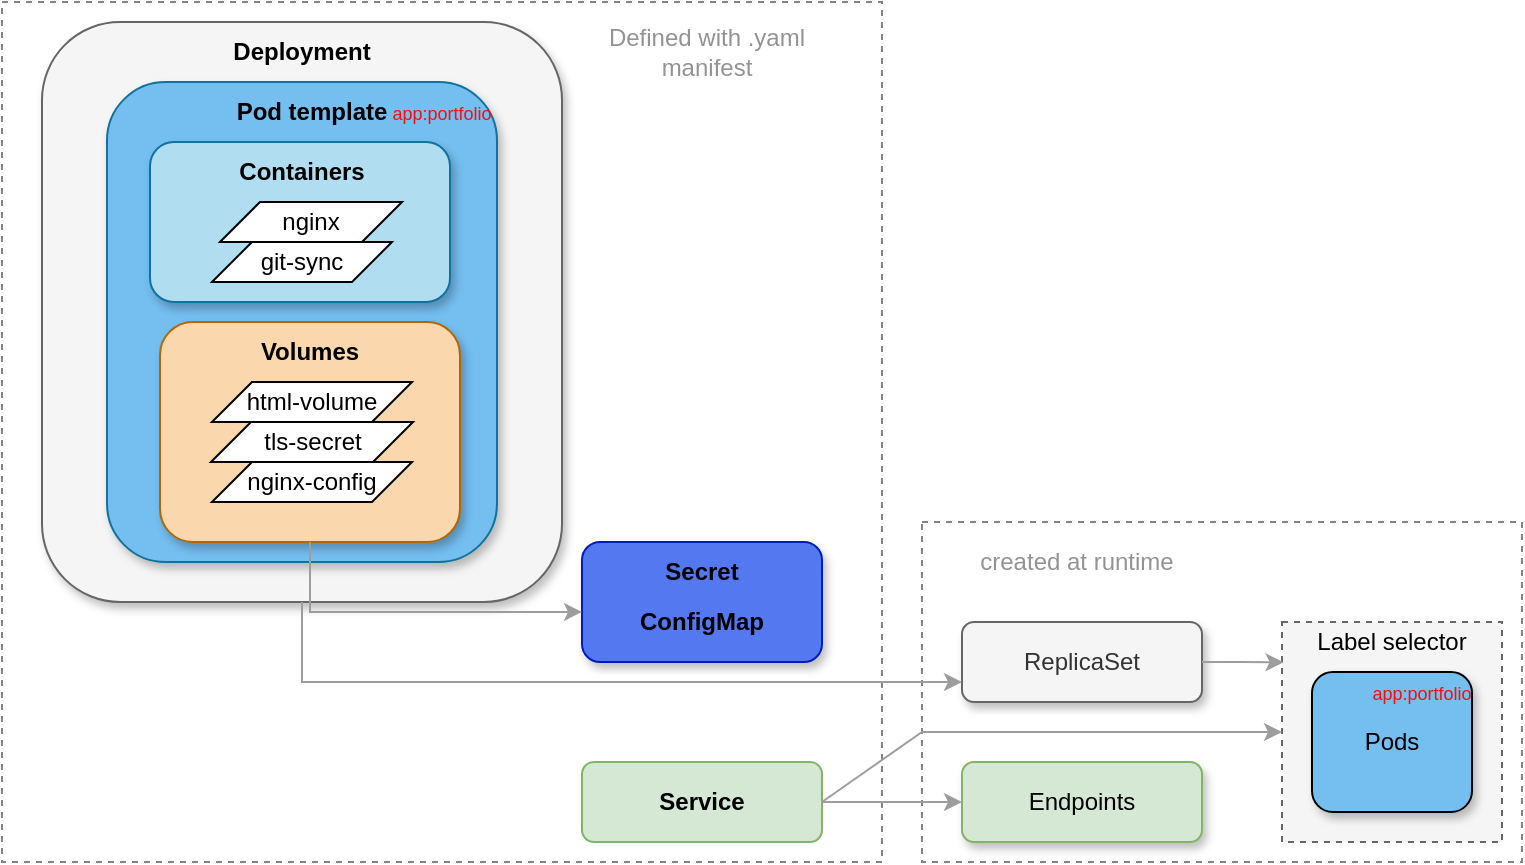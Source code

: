 <mxfile version="28.0.6">
  <diagram name="Pagina-1" id="LnBPzJFV1Yb2QJKZsH5P">
    <mxGraphModel dx="984" dy="547" grid="1" gridSize="10" guides="1" tooltips="1" connect="1" arrows="1" fold="1" page="1" pageScale="1" pageWidth="827" pageHeight="1169" math="0" shadow="0">
      <root>
        <mxCell id="0" />
        <mxCell id="1" parent="0" />
        <mxCell id="t_9FS-SwC9AlhfTxTmEV-24" value="" style="rounded=0;whiteSpace=wrap;html=1;dashed=1;strokeColor=#838383;" vertex="1" parent="1">
          <mxGeometry x="40" y="250" width="440" height="430" as="geometry" />
        </mxCell>
        <mxCell id="t_9FS-SwC9AlhfTxTmEV-1" value="" style="rounded=1;whiteSpace=wrap;html=1;fillColor=#f5f5f5;fontColor=#333333;strokeColor=#666666;shadow=1;" vertex="1" parent="1">
          <mxGeometry x="60" y="260" width="260" height="290" as="geometry" />
        </mxCell>
        <mxCell id="t_9FS-SwC9AlhfTxTmEV-2" value="&lt;b&gt;Deployment&lt;/b&gt;" style="text;html=1;align=center;verticalAlign=middle;whiteSpace=wrap;rounded=0;" vertex="1" parent="1">
          <mxGeometry x="145" y="260" width="90" height="30" as="geometry" />
        </mxCell>
        <mxCell id="t_9FS-SwC9AlhfTxTmEV-3" value="" style="rounded=1;whiteSpace=wrap;html=1;fillColor=#74BEF0;strokeColor=#10739e;shadow=1;" vertex="1" parent="1">
          <mxGeometry x="92.5" y="290" width="195" height="240" as="geometry" />
        </mxCell>
        <mxCell id="t_9FS-SwC9AlhfTxTmEV-4" value="&lt;b&gt;Pod template&lt;/b&gt;" style="text;html=1;align=center;verticalAlign=middle;whiteSpace=wrap;rounded=0;" vertex="1" parent="1">
          <mxGeometry x="149.5" y="290" width="90" height="30" as="geometry" />
        </mxCell>
        <mxCell id="t_9FS-SwC9AlhfTxTmEV-7" value="" style="rounded=1;whiteSpace=wrap;html=1;fillColor=#b1ddf0;strokeColor=#10739e;shadow=1;" vertex="1" parent="1">
          <mxGeometry x="114" y="320" width="150" height="80" as="geometry" />
        </mxCell>
        <mxCell id="t_9FS-SwC9AlhfTxTmEV-6" value="&lt;b&gt;Containers&lt;/b&gt;" style="text;html=1;align=center;verticalAlign=middle;whiteSpace=wrap;rounded=0;" vertex="1" parent="1">
          <mxGeometry x="144.5" y="320" width="90" height="30" as="geometry" />
        </mxCell>
        <mxCell id="t_9FS-SwC9AlhfTxTmEV-8" value="nginx" style="shape=parallelogram;perimeter=parallelogramPerimeter;whiteSpace=wrap;html=1;fixedSize=1;" vertex="1" parent="1">
          <mxGeometry x="149" y="350" width="91" height="20" as="geometry" />
        </mxCell>
        <mxCell id="t_9FS-SwC9AlhfTxTmEV-9" value="git-sync" style="shape=parallelogram;perimeter=parallelogramPerimeter;whiteSpace=wrap;html=1;fixedSize=1;" vertex="1" parent="1">
          <mxGeometry x="145" y="370" width="90" height="20" as="geometry" />
        </mxCell>
        <mxCell id="t_9FS-SwC9AlhfTxTmEV-10" value="" style="rounded=1;whiteSpace=wrap;html=1;fillColor=#fad7ac;strokeColor=#b46504;shadow=1;" vertex="1" parent="1">
          <mxGeometry x="119" y="410" width="150" height="110" as="geometry" />
        </mxCell>
        <mxCell id="t_9FS-SwC9AlhfTxTmEV-11" value="html-volume" style="shape=parallelogram;perimeter=parallelogramPerimeter;whiteSpace=wrap;html=1;fixedSize=1;" vertex="1" parent="1">
          <mxGeometry x="145" y="440" width="100" height="20" as="geometry" />
        </mxCell>
        <mxCell id="t_9FS-SwC9AlhfTxTmEV-13" value="&lt;b&gt;Volumes&lt;/b&gt;" style="text;html=1;align=center;verticalAlign=middle;whiteSpace=wrap;rounded=0;" vertex="1" parent="1">
          <mxGeometry x="149" y="410" width="90" height="30" as="geometry" />
        </mxCell>
        <mxCell id="t_9FS-SwC9AlhfTxTmEV-16" value="&lt;font style=&quot;font-size: 9px; color: rgb(255, 11, 11);&quot;&gt;app:portfolio&lt;/font&gt;" style="text;html=1;align=center;verticalAlign=middle;whiteSpace=wrap;rounded=0;fillColor=none;" vertex="1" parent="1">
          <mxGeometry x="234.5" y="295" width="50" height="20" as="geometry" />
        </mxCell>
        <mxCell id="t_9FS-SwC9AlhfTxTmEV-17" value="tls-secret" style="shape=parallelogram;perimeter=parallelogramPerimeter;whiteSpace=wrap;html=1;fixedSize=1;" vertex="1" parent="1">
          <mxGeometry x="144.5" y="460" width="101" height="20" as="geometry" />
        </mxCell>
        <mxCell id="t_9FS-SwC9AlhfTxTmEV-18" value="nginx-config" style="shape=parallelogram;perimeter=parallelogramPerimeter;whiteSpace=wrap;html=1;fixedSize=1;" vertex="1" parent="1">
          <mxGeometry x="145" y="480" width="100" height="20" as="geometry" />
        </mxCell>
        <mxCell id="t_9FS-SwC9AlhfTxTmEV-20" value="" style="rounded=1;whiteSpace=wrap;html=1;fillColor=#5478EF;fontColor=#ffffff;strokeColor=#001DBC;shadow=1;" vertex="1" parent="1">
          <mxGeometry x="330" y="520.005" width="120" height="60" as="geometry" />
        </mxCell>
        <mxCell id="t_9FS-SwC9AlhfTxTmEV-21" value="&lt;b&gt;Secret&lt;/b&gt;" style="text;html=1;align=center;verticalAlign=middle;whiteSpace=wrap;rounded=0;" vertex="1" parent="1">
          <mxGeometry x="345" y="520" width="90" height="30" as="geometry" />
        </mxCell>
        <mxCell id="t_9FS-SwC9AlhfTxTmEV-22" value="&lt;b&gt;ConfigMap&lt;/b&gt;" style="text;html=1;align=center;verticalAlign=middle;whiteSpace=wrap;rounded=0;" vertex="1" parent="1">
          <mxGeometry x="345" y="545" width="90" height="30" as="geometry" />
        </mxCell>
        <mxCell id="t_9FS-SwC9AlhfTxTmEV-25" style="edgeStyle=orthogonalEdgeStyle;rounded=0;orthogonalLoop=1;jettySize=auto;html=1;exitX=0.5;exitY=1;exitDx=0;exitDy=0;entryX=0;entryY=0.583;entryDx=0;entryDy=0;entryPerimeter=0;strokeColor=#9D9D9D;" edge="1" parent="1" source="t_9FS-SwC9AlhfTxTmEV-10" target="t_9FS-SwC9AlhfTxTmEV-20">
          <mxGeometry relative="1" as="geometry" />
        </mxCell>
        <mxCell id="t_9FS-SwC9AlhfTxTmEV-26" value="" style="rounded=1;whiteSpace=wrap;html=1;fillColor=#d5e8d4;strokeColor=#82b366;" vertex="1" parent="1">
          <mxGeometry x="330" y="630" width="120" height="40" as="geometry" />
        </mxCell>
        <mxCell id="t_9FS-SwC9AlhfTxTmEV-27" value="&lt;b&gt;Service&lt;/b&gt;" style="text;html=1;align=center;verticalAlign=middle;whiteSpace=wrap;rounded=0;shadow=1;" vertex="1" parent="1">
          <mxGeometry x="345" y="635" width="90" height="30" as="geometry" />
        </mxCell>
        <mxCell id="t_9FS-SwC9AlhfTxTmEV-28" value="&lt;font style=&quot;color: rgb(147, 147, 147);&quot;&gt;Defined with .yaml manifest&lt;/font&gt;" style="text;html=1;align=center;verticalAlign=middle;whiteSpace=wrap;rounded=0;" vertex="1" parent="1">
          <mxGeometry x="330" y="260" width="125" height="30" as="geometry" />
        </mxCell>
        <mxCell id="t_9FS-SwC9AlhfTxTmEV-29" value="" style="rounded=0;whiteSpace=wrap;html=1;dashed=1;strokeColor=#838383;" vertex="1" parent="1">
          <mxGeometry x="500" y="510" width="300" height="170" as="geometry" />
        </mxCell>
        <mxCell id="t_9FS-SwC9AlhfTxTmEV-30" value="ReplicaSet" style="rounded=1;whiteSpace=wrap;html=1;fillColor=#f5f5f5;strokeColor=#666666;fontColor=#333333;shadow=1;" vertex="1" parent="1">
          <mxGeometry x="520" y="560" width="120" height="40" as="geometry" />
        </mxCell>
        <mxCell id="t_9FS-SwC9AlhfTxTmEV-31" value="Endpoints" style="rounded=1;whiteSpace=wrap;html=1;fillColor=#d5e8d4;strokeColor=#82b366;shadow=1;" vertex="1" parent="1">
          <mxGeometry x="520" y="630" width="120" height="40" as="geometry" />
        </mxCell>
        <mxCell id="t_9FS-SwC9AlhfTxTmEV-32" style="edgeStyle=orthogonalEdgeStyle;rounded=0;orthogonalLoop=1;jettySize=auto;html=1;strokeColor=#9D9D9D;" edge="1" parent="1" source="t_9FS-SwC9AlhfTxTmEV-26" target="t_9FS-SwC9AlhfTxTmEV-31">
          <mxGeometry relative="1" as="geometry" />
        </mxCell>
        <mxCell id="t_9FS-SwC9AlhfTxTmEV-34" value="&lt;font color=&quot;#939393&quot;&gt;created at runtime&lt;/font&gt;" style="text;html=1;align=center;verticalAlign=middle;whiteSpace=wrap;rounded=0;" vertex="1" parent="1">
          <mxGeometry x="515" y="515" width="125" height="30" as="geometry" />
        </mxCell>
        <mxCell id="t_9FS-SwC9AlhfTxTmEV-35" value="" style="rounded=0;whiteSpace=wrap;html=1;dashed=1;strokeColor=#666666;fillColor=#f5f5f5;fontColor=#333333;" vertex="1" parent="1">
          <mxGeometry x="680" y="560" width="110" height="110" as="geometry" />
        </mxCell>
        <mxCell id="t_9FS-SwC9AlhfTxTmEV-36" value="Label selector" style="text;html=1;align=center;verticalAlign=middle;whiteSpace=wrap;rounded=0;" vertex="1" parent="1">
          <mxGeometry x="690" y="560" width="90" height="20" as="geometry" />
        </mxCell>
        <mxCell id="t_9FS-SwC9AlhfTxTmEV-37" value="Pods" style="rounded=1;whiteSpace=wrap;html=1;shadow=1;fillColor=#74BEF0;" vertex="1" parent="1">
          <mxGeometry x="695" y="585" width="80" height="70" as="geometry" />
        </mxCell>
        <mxCell id="t_9FS-SwC9AlhfTxTmEV-38" value="&lt;font style=&quot;font-size: 9px; color: rgb(255, 11, 11);&quot;&gt;app:portfolio&lt;/font&gt;" style="text;html=1;align=center;verticalAlign=middle;whiteSpace=wrap;rounded=0;fillColor=none;" vertex="1" parent="1">
          <mxGeometry x="725" y="585" width="50" height="20" as="geometry" />
        </mxCell>
        <mxCell id="t_9FS-SwC9AlhfTxTmEV-40" value="" style="endArrow=classic;html=1;rounded=0;entryX=0;entryY=0.5;entryDx=0;entryDy=0;exitX=1;exitY=0.5;exitDx=0;exitDy=0;strokeColor=#9D9D9D;" edge="1" parent="1" source="t_9FS-SwC9AlhfTxTmEV-26" target="t_9FS-SwC9AlhfTxTmEV-35">
          <mxGeometry width="50" height="50" relative="1" as="geometry">
            <mxPoint x="450" y="550" as="sourcePoint" />
            <mxPoint x="500" y="500" as="targetPoint" />
            <Array as="points">
              <mxPoint x="500" y="615" />
            </Array>
          </mxGeometry>
        </mxCell>
        <mxCell id="t_9FS-SwC9AlhfTxTmEV-41" style="edgeStyle=orthogonalEdgeStyle;rounded=0;orthogonalLoop=1;jettySize=auto;html=1;exitX=0.5;exitY=1;exitDx=0;exitDy=0;entryX=0;entryY=0.75;entryDx=0;entryDy=0;strokeColor=#9D9D9D;" edge="1" parent="1" source="t_9FS-SwC9AlhfTxTmEV-1" target="t_9FS-SwC9AlhfTxTmEV-30">
          <mxGeometry relative="1" as="geometry" />
        </mxCell>
        <mxCell id="t_9FS-SwC9AlhfTxTmEV-42" style="edgeStyle=orthogonalEdgeStyle;rounded=0;orthogonalLoop=1;jettySize=auto;html=1;entryX=0.007;entryY=0.183;entryDx=0;entryDy=0;entryPerimeter=0;strokeColor=#9D9D9D;" edge="1" parent="1" source="t_9FS-SwC9AlhfTxTmEV-30" target="t_9FS-SwC9AlhfTxTmEV-35">
          <mxGeometry relative="1" as="geometry" />
        </mxCell>
      </root>
    </mxGraphModel>
  </diagram>
</mxfile>
